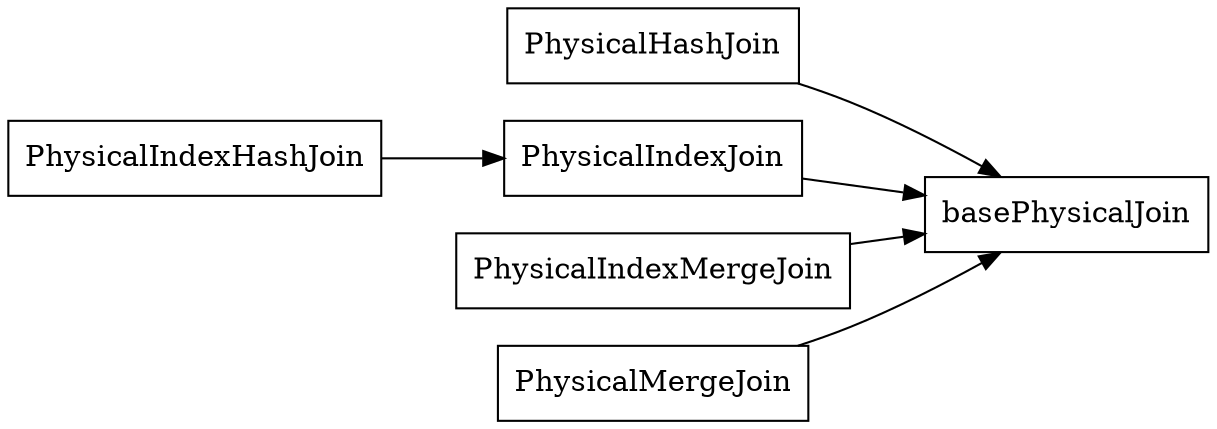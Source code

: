 digraph physical_join {
  node[shape=box;];
  newrank=true;
  rankdir=LR;
  basePhysicalJoin;
  PhysicalHashJoin -> basePhysicalJoin;
  PhysicalIndexJoin -> basePhysicalJoin;
  PhysicalIndexMergeJoin -> basePhysicalJoin;
  PhysicalIndexHashJoin -> PhysicalIndexJoin;
  PhysicalMergeJoin -> basePhysicalJoin;
}
